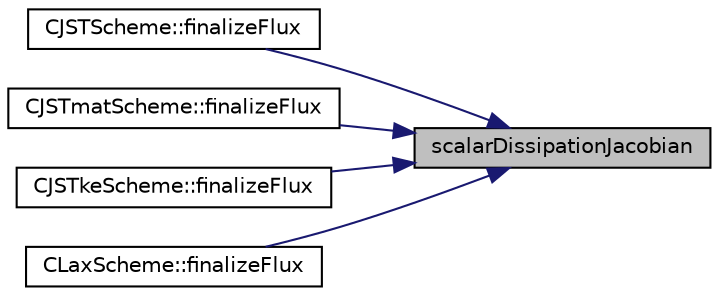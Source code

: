 digraph "scalarDissipationJacobian"
{
 // LATEX_PDF_SIZE
  edge [fontname="Helvetica",fontsize="10",labelfontname="Helvetica",labelfontsize="10"];
  node [fontname="Helvetica",fontsize="10",shape=record];
  rankdir="RL";
  Node1 [label="scalarDissipationJacobian",height=0.2,width=0.4,color="black", fillcolor="grey75", style="filled", fontcolor="black",tooltip="Update of a flux Jacobian due to a scalar dissipation term."];
  Node1 -> Node2 [dir="back",color="midnightblue",fontsize="10",style="solid",fontname="Helvetica"];
  Node2 [label="CJSTScheme::finalizeFlux",height=0.2,width=0.4,color="black", fillcolor="white", style="filled",URL="$classCJSTScheme.html#a4bd4f4cd489cccd2697dcc1fde96e5e3",tooltip="Updates flux and Jacobians with JST dissipation."];
  Node1 -> Node3 [dir="back",color="midnightblue",fontsize="10",style="solid",fontname="Helvetica"];
  Node3 [label="CJSTmatScheme::finalizeFlux",height=0.2,width=0.4,color="black", fillcolor="white", style="filled",URL="$classCJSTmatScheme.html#a00ef231fc9b1fdb423150f7c0562ef05",tooltip="Updates flux and Jacobians."];
  Node1 -> Node4 [dir="back",color="midnightblue",fontsize="10",style="solid",fontname="Helvetica"];
  Node4 [label="CJSTkeScheme::finalizeFlux",height=0.2,width=0.4,color="black", fillcolor="white", style="filled",URL="$classCJSTkeScheme.html#a86cdc2d09d6855fa779e18ea7e420e1a",tooltip="Updates flux and Jacobians with 2nd order dissipation."];
  Node1 -> Node5 [dir="back",color="midnightblue",fontsize="10",style="solid",fontname="Helvetica"];
  Node5 [label="CLaxScheme::finalizeFlux",height=0.2,width=0.4,color="black", fillcolor="white", style="filled",URL="$classCLaxScheme.html#a39d574480ed9d472b2d78fe66db4e1f4",tooltip="Updates flux and Jacobians with 1st order scalar dissipation."];
}
